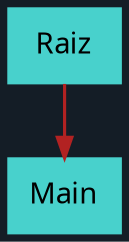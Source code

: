 digraph G {
graph[bgcolor="#141D26" margin=0]
node [shape=box style=filled color="#48D1CC" fontname= "Ubuntu" fontsize="14"];
edge[color="#B22222" penwidth="1.5"];node1[label = "Main"];

Raiz->node1;

}
